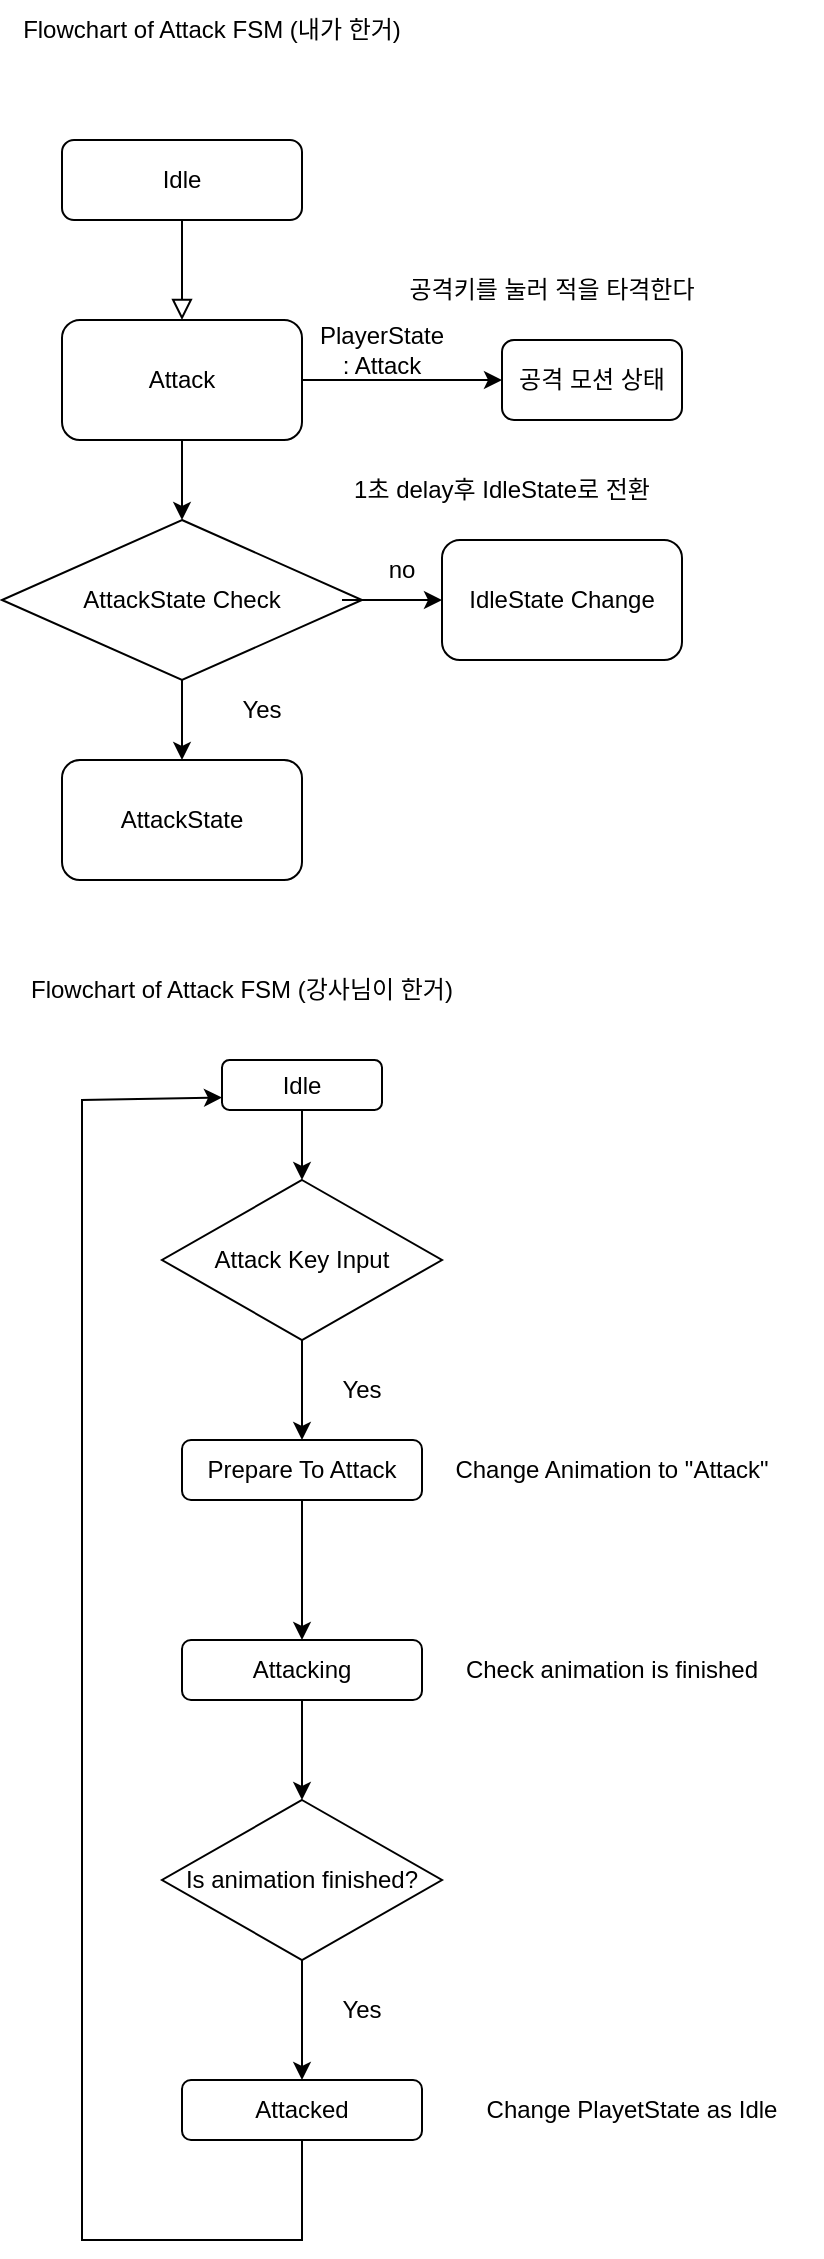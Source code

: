 <mxfile version="16.4.6" type="device"><diagram id="C5RBs43oDa-KdzZeNtuy" name="Page-1"><mxGraphModel dx="1020" dy="625" grid="1" gridSize="10" guides="1" tooltips="1" connect="1" arrows="1" fold="1" page="1" pageScale="1" pageWidth="827" pageHeight="1169" math="0" shadow="0"><root><mxCell id="WIyWlLk6GJQsqaUBKTNV-0"/><mxCell id="WIyWlLk6GJQsqaUBKTNV-1" parent="WIyWlLk6GJQsqaUBKTNV-0"/><mxCell id="WIyWlLk6GJQsqaUBKTNV-2" value="" style="rounded=0;html=1;jettySize=auto;orthogonalLoop=1;fontSize=11;endArrow=block;endFill=0;endSize=8;strokeWidth=1;shadow=0;labelBackgroundColor=none;edgeStyle=orthogonalEdgeStyle;" parent="WIyWlLk6GJQsqaUBKTNV-1" source="WIyWlLk6GJQsqaUBKTNV-3" edge="1"><mxGeometry relative="1" as="geometry"><mxPoint x="90" y="160" as="targetPoint"/></mxGeometry></mxCell><mxCell id="WIyWlLk6GJQsqaUBKTNV-3" value="Idle" style="rounded=1;whiteSpace=wrap;html=1;fontSize=12;glass=0;strokeWidth=1;shadow=0;" parent="WIyWlLk6GJQsqaUBKTNV-1" vertex="1"><mxGeometry x="30" y="70" width="120" height="40" as="geometry"/></mxCell><mxCell id="VfFULxPpfLHgmpG4AIB6-3" style="edgeStyle=orthogonalEdgeStyle;rounded=0;orthogonalLoop=1;jettySize=auto;html=1;exitX=0.5;exitY=1;exitDx=0;exitDy=0;entryX=0.5;entryY=0;entryDx=0;entryDy=0;" edge="1" parent="WIyWlLk6GJQsqaUBKTNV-1" source="VfFULxPpfLHgmpG4AIB6-0"><mxGeometry relative="1" as="geometry"><mxPoint x="90" y="260" as="targetPoint"/></mxGeometry></mxCell><mxCell id="VfFULxPpfLHgmpG4AIB6-6" style="edgeStyle=orthogonalEdgeStyle;rounded=0;orthogonalLoop=1;jettySize=auto;html=1;exitX=1;exitY=0.5;exitDx=0;exitDy=0;" edge="1" parent="WIyWlLk6GJQsqaUBKTNV-1" source="VfFULxPpfLHgmpG4AIB6-0" target="VfFULxPpfLHgmpG4AIB6-4"><mxGeometry relative="1" as="geometry"/></mxCell><mxCell id="VfFULxPpfLHgmpG4AIB6-0" value="&lt;span&gt;Attack&lt;/span&gt;" style="rounded=1;whiteSpace=wrap;html=1;" vertex="1" parent="WIyWlLk6GJQsqaUBKTNV-1"><mxGeometry x="30" y="160" width="120" height="60" as="geometry"/></mxCell><mxCell id="VfFULxPpfLHgmpG4AIB6-1" value="공격키를 눌러 적을 타격한다" style="text;html=1;strokeColor=none;fillColor=none;align=center;verticalAlign=middle;whiteSpace=wrap;rounded=0;" vertex="1" parent="WIyWlLk6GJQsqaUBKTNV-1"><mxGeometry x="140" y="130" width="270" height="30" as="geometry"/></mxCell><mxCell id="VfFULxPpfLHgmpG4AIB6-4" value="공격 모션 상태" style="rounded=1;whiteSpace=wrap;html=1;" vertex="1" parent="WIyWlLk6GJQsqaUBKTNV-1"><mxGeometry x="250" y="170" width="90" height="40" as="geometry"/></mxCell><mxCell id="VfFULxPpfLHgmpG4AIB6-7" value="PlayerState : Attack&lt;br&gt;" style="text;html=1;strokeColor=none;fillColor=none;align=center;verticalAlign=middle;whiteSpace=wrap;rounded=0;" vertex="1" parent="WIyWlLk6GJQsqaUBKTNV-1"><mxGeometry x="160" y="160" width="60" height="30" as="geometry"/></mxCell><mxCell id="VfFULxPpfLHgmpG4AIB6-8" value="AttackState Check" style="rhombus;whiteSpace=wrap;html=1;" vertex="1" parent="WIyWlLk6GJQsqaUBKTNV-1"><mxGeometry y="260" width="180" height="80" as="geometry"/></mxCell><mxCell id="VfFULxPpfLHgmpG4AIB6-10" value="IdleState Change" style="rounded=1;whiteSpace=wrap;html=1;" vertex="1" parent="WIyWlLk6GJQsqaUBKTNV-1"><mxGeometry x="220" y="270" width="120" height="60" as="geometry"/></mxCell><mxCell id="VfFULxPpfLHgmpG4AIB6-12" value="1초 delay후 IdleState로 전환" style="text;html=1;strokeColor=none;fillColor=none;align=center;verticalAlign=middle;whiteSpace=wrap;rounded=0;" vertex="1" parent="WIyWlLk6GJQsqaUBKTNV-1"><mxGeometry x="170" y="230" width="160" height="30" as="geometry"/></mxCell><mxCell id="VfFULxPpfLHgmpG4AIB6-14" value="" style="endArrow=classic;html=1;rounded=0;exitX=0;exitY=1;exitDx=0;exitDy=0;startArrow=none;" edge="1" parent="WIyWlLk6GJQsqaUBKTNV-1" source="VfFULxPpfLHgmpG4AIB6-15" target="VfFULxPpfLHgmpG4AIB6-10"><mxGeometry width="50" height="50" relative="1" as="geometry"><mxPoint x="90" y="340" as="sourcePoint"/><mxPoint x="140" y="290" as="targetPoint"/></mxGeometry></mxCell><mxCell id="VfFULxPpfLHgmpG4AIB6-15" value="no" style="text;html=1;strokeColor=none;fillColor=none;align=center;verticalAlign=middle;whiteSpace=wrap;rounded=0;" vertex="1" parent="WIyWlLk6GJQsqaUBKTNV-1"><mxGeometry x="170" y="270" width="60" height="30" as="geometry"/></mxCell><mxCell id="VfFULxPpfLHgmpG4AIB6-16" value="" style="endArrow=none;html=1;rounded=0;exitX=1;exitY=0.5;exitDx=0;exitDy=0;" edge="1" parent="WIyWlLk6GJQsqaUBKTNV-1" source="VfFULxPpfLHgmpG4AIB6-8" target="VfFULxPpfLHgmpG4AIB6-15"><mxGeometry width="50" height="50" relative="1" as="geometry"><mxPoint x="180" y="300" as="sourcePoint"/><mxPoint x="240" y="300" as="targetPoint"/></mxGeometry></mxCell><mxCell id="VfFULxPpfLHgmpG4AIB6-17" value="AttackState" style="rounded=1;whiteSpace=wrap;html=1;" vertex="1" parent="WIyWlLk6GJQsqaUBKTNV-1"><mxGeometry x="30" y="380" width="120" height="60" as="geometry"/></mxCell><mxCell id="VfFULxPpfLHgmpG4AIB6-18" value="" style="endArrow=classic;html=1;rounded=0;" edge="1" parent="WIyWlLk6GJQsqaUBKTNV-1" target="VfFULxPpfLHgmpG4AIB6-17"><mxGeometry width="50" height="50" relative="1" as="geometry"><mxPoint x="90" y="340" as="sourcePoint"/><mxPoint x="140" y="290" as="targetPoint"/></mxGeometry></mxCell><mxCell id="VfFULxPpfLHgmpG4AIB6-19" value="Yes" style="text;html=1;strokeColor=none;fillColor=none;align=center;verticalAlign=middle;whiteSpace=wrap;rounded=0;" vertex="1" parent="WIyWlLk6GJQsqaUBKTNV-1"><mxGeometry x="100" y="340" width="60" height="30" as="geometry"/></mxCell><mxCell id="VfFULxPpfLHgmpG4AIB6-20" value="Flowchart of Attack FSM (내가 한거)" style="text;html=1;strokeColor=none;fillColor=none;align=center;verticalAlign=middle;whiteSpace=wrap;rounded=0;" vertex="1" parent="WIyWlLk6GJQsqaUBKTNV-1"><mxGeometry width="210" height="30" as="geometry"/></mxCell><mxCell id="VfFULxPpfLHgmpG4AIB6-21" value="Flowchart of Attack FSM (강사님이 한거)" style="text;html=1;strokeColor=none;fillColor=none;align=center;verticalAlign=middle;whiteSpace=wrap;rounded=0;" vertex="1" parent="WIyWlLk6GJQsqaUBKTNV-1"><mxGeometry y="480" width="240" height="30" as="geometry"/></mxCell><mxCell id="VfFULxPpfLHgmpG4AIB6-22" value="Idle" style="rounded=1;whiteSpace=wrap;html=1;" vertex="1" parent="WIyWlLk6GJQsqaUBKTNV-1"><mxGeometry x="110" y="530" width="80" height="25" as="geometry"/></mxCell><mxCell id="VfFULxPpfLHgmpG4AIB6-23" value="Prepare To Attack" style="rounded=1;whiteSpace=wrap;html=1;" vertex="1" parent="WIyWlLk6GJQsqaUBKTNV-1"><mxGeometry x="90" y="720" width="120" height="30" as="geometry"/></mxCell><mxCell id="VfFULxPpfLHgmpG4AIB6-24" value="Attacking" style="rounded=1;whiteSpace=wrap;html=1;" vertex="1" parent="WIyWlLk6GJQsqaUBKTNV-1"><mxGeometry x="90" y="820" width="120" height="30" as="geometry"/></mxCell><mxCell id="VfFULxPpfLHgmpG4AIB6-25" value="Attacked" style="rounded=1;whiteSpace=wrap;html=1;" vertex="1" parent="WIyWlLk6GJQsqaUBKTNV-1"><mxGeometry x="90" y="1040" width="120" height="30" as="geometry"/></mxCell><mxCell id="VfFULxPpfLHgmpG4AIB6-27" value="Yes" style="text;html=1;strokeColor=none;fillColor=none;align=center;verticalAlign=middle;whiteSpace=wrap;rounded=0;" vertex="1" parent="WIyWlLk6GJQsqaUBKTNV-1"><mxGeometry x="150" y="680" width="60" height="30" as="geometry"/></mxCell><mxCell id="VfFULxPpfLHgmpG4AIB6-28" value="Attack Key Input" style="rhombus;whiteSpace=wrap;html=1;" vertex="1" parent="WIyWlLk6GJQsqaUBKTNV-1"><mxGeometry x="80" y="590" width="140" height="80" as="geometry"/></mxCell><mxCell id="VfFULxPpfLHgmpG4AIB6-29" value="" style="endArrow=classic;html=1;rounded=0;entryX=0.5;entryY=0;entryDx=0;entryDy=0;exitX=0.5;exitY=1;exitDx=0;exitDy=0;" edge="1" parent="WIyWlLk6GJQsqaUBKTNV-1" source="VfFULxPpfLHgmpG4AIB6-22" target="VfFULxPpfLHgmpG4AIB6-28"><mxGeometry width="50" height="50" relative="1" as="geometry"><mxPoint x="470" y="640" as="sourcePoint"/><mxPoint x="520" y="590" as="targetPoint"/></mxGeometry></mxCell><mxCell id="VfFULxPpfLHgmpG4AIB6-30" value="" style="endArrow=classic;html=1;rounded=0;entryX=0.5;entryY=0;entryDx=0;entryDy=0;exitX=0.5;exitY=1;exitDx=0;exitDy=0;" edge="1" parent="WIyWlLk6GJQsqaUBKTNV-1" source="VfFULxPpfLHgmpG4AIB6-28" target="VfFULxPpfLHgmpG4AIB6-23"><mxGeometry width="50" height="50" relative="1" as="geometry"><mxPoint x="470" y="640" as="sourcePoint"/><mxPoint x="520" y="590" as="targetPoint"/></mxGeometry></mxCell><mxCell id="VfFULxPpfLHgmpG4AIB6-31" value="Change Animation to &quot;Attack&quot;" style="text;html=1;strokeColor=none;fillColor=none;align=center;verticalAlign=middle;whiteSpace=wrap;rounded=0;" vertex="1" parent="WIyWlLk6GJQsqaUBKTNV-1"><mxGeometry x="220" y="715" width="170" height="40" as="geometry"/></mxCell><mxCell id="VfFULxPpfLHgmpG4AIB6-32" value="" style="endArrow=classic;html=1;rounded=0;exitX=0.5;exitY=1;exitDx=0;exitDy=0;" edge="1" parent="WIyWlLk6GJQsqaUBKTNV-1" source="VfFULxPpfLHgmpG4AIB6-23" target="VfFULxPpfLHgmpG4AIB6-24"><mxGeometry width="50" height="50" relative="1" as="geometry"><mxPoint x="470" y="940" as="sourcePoint"/><mxPoint x="520" y="890" as="targetPoint"/></mxGeometry></mxCell><mxCell id="VfFULxPpfLHgmpG4AIB6-33" value="Check animation is finished" style="text;html=1;strokeColor=none;fillColor=none;align=center;verticalAlign=middle;whiteSpace=wrap;rounded=0;" vertex="1" parent="WIyWlLk6GJQsqaUBKTNV-1"><mxGeometry x="220" y="815" width="170" height="40" as="geometry"/></mxCell><mxCell id="VfFULxPpfLHgmpG4AIB6-34" value="Is animation finished?" style="rhombus;whiteSpace=wrap;html=1;" vertex="1" parent="WIyWlLk6GJQsqaUBKTNV-1"><mxGeometry x="80" y="900" width="140" height="80" as="geometry"/></mxCell><mxCell id="VfFULxPpfLHgmpG4AIB6-35" value="" style="endArrow=classic;html=1;rounded=0;exitX=0.5;exitY=1;exitDx=0;exitDy=0;entryX=0.5;entryY=0;entryDx=0;entryDy=0;" edge="1" parent="WIyWlLk6GJQsqaUBKTNV-1" source="VfFULxPpfLHgmpG4AIB6-24" target="VfFULxPpfLHgmpG4AIB6-34"><mxGeometry width="50" height="50" relative="1" as="geometry"><mxPoint x="470" y="940" as="sourcePoint"/><mxPoint x="520" y="890" as="targetPoint"/></mxGeometry></mxCell><mxCell id="VfFULxPpfLHgmpG4AIB6-36" value="Yes" style="text;html=1;strokeColor=none;fillColor=none;align=center;verticalAlign=middle;whiteSpace=wrap;rounded=0;" vertex="1" parent="WIyWlLk6GJQsqaUBKTNV-1"><mxGeometry x="150" y="990" width="60" height="30" as="geometry"/></mxCell><mxCell id="VfFULxPpfLHgmpG4AIB6-37" value="" style="endArrow=classic;html=1;rounded=0;exitX=0.5;exitY=1;exitDx=0;exitDy=0;" edge="1" parent="WIyWlLk6GJQsqaUBKTNV-1" source="VfFULxPpfLHgmpG4AIB6-34" target="VfFULxPpfLHgmpG4AIB6-25"><mxGeometry width="50" height="50" relative="1" as="geometry"><mxPoint x="470" y="940" as="sourcePoint"/><mxPoint x="520" y="890" as="targetPoint"/></mxGeometry></mxCell><mxCell id="VfFULxPpfLHgmpG4AIB6-38" value="Change PlayetState as Idle" style="text;html=1;strokeColor=none;fillColor=none;align=center;verticalAlign=middle;whiteSpace=wrap;rounded=0;" vertex="1" parent="WIyWlLk6GJQsqaUBKTNV-1"><mxGeometry x="230" y="1035" width="170" height="40" as="geometry"/></mxCell><mxCell id="VfFULxPpfLHgmpG4AIB6-39" value="" style="endArrow=classic;html=1;rounded=0;exitX=0.5;exitY=1;exitDx=0;exitDy=0;entryX=0;entryY=0.75;entryDx=0;entryDy=0;" edge="1" parent="WIyWlLk6GJQsqaUBKTNV-1" source="VfFULxPpfLHgmpG4AIB6-25" target="VfFULxPpfLHgmpG4AIB6-22"><mxGeometry width="50" height="50" relative="1" as="geometry"><mxPoint x="390" y="820" as="sourcePoint"/><mxPoint x="440" y="770" as="targetPoint"/><Array as="points"><mxPoint x="150" y="1120"/><mxPoint x="40" y="1120"/><mxPoint x="40" y="550"/></Array></mxGeometry></mxCell></root></mxGraphModel></diagram></mxfile>